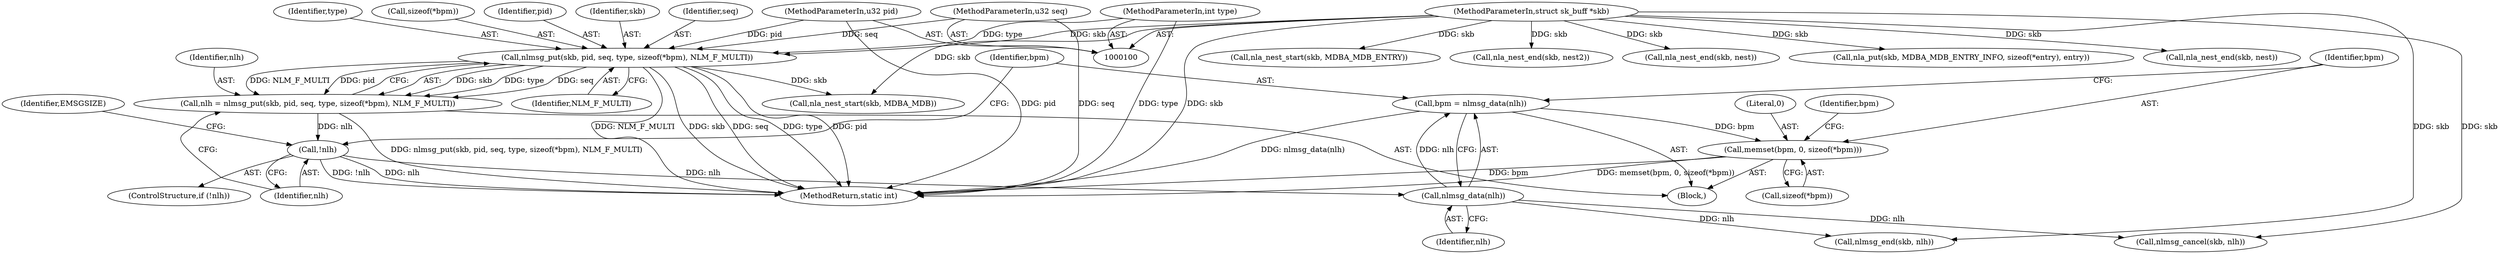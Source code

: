 digraph "0_linux_c085c49920b2f900ba716b4ca1c1a55ece9872cc_2@API" {
"1000134" [label="(Call,memset(bpm, 0, sizeof(*bpm)))"];
"1000130" [label="(Call,bpm = nlmsg_data(nlh))"];
"1000132" [label="(Call,nlmsg_data(nlh))"];
"1000125" [label="(Call,!nlh)"];
"1000113" [label="(Call,nlh = nlmsg_put(skb, pid, seq, type, sizeof(*bpm), NLM_F_MULTI))"];
"1000115" [label="(Call,nlmsg_put(skb, pid, seq, type, sizeof(*bpm), NLM_F_MULTI))"];
"1000101" [label="(MethodParameterIn,struct sk_buff *skb)"];
"1000104" [label="(MethodParameterIn,u32 pid)"];
"1000105" [label="(MethodParameterIn,u32 seq)"];
"1000106" [label="(MethodParameterIn,int type)"];
"1000104" [label="(MethodParameterIn,u32 pid)"];
"1000126" [label="(Identifier,nlh)"];
"1000124" [label="(ControlStructure,if (!nlh))"];
"1000114" [label="(Identifier,nlh)"];
"1000113" [label="(Call,nlh = nlmsg_put(skb, pid, seq, type, sizeof(*bpm), NLM_F_MULTI))"];
"1000132" [label="(Call,nlmsg_data(nlh))"];
"1000106" [label="(MethodParameterIn,int type)"];
"1000130" [label="(Call,bpm = nlmsg_data(nlh))"];
"1000105" [label="(MethodParameterIn,u32 seq)"];
"1000115" [label="(Call,nlmsg_put(skb, pid, seq, type, sizeof(*bpm), NLM_F_MULTI))"];
"1000164" [label="(Call,nla_nest_start(skb, MDBA_MDB_ENTRY))"];
"1000196" [label="(Call,nlmsg_cancel(skb, nlh))"];
"1000202" [label="(MethodReturn,static int)"];
"1000116" [label="(Identifier,skb)"];
"1000129" [label="(Identifier,EMSGSIZE)"];
"1000131" [label="(Identifier,bpm)"];
"1000101" [label="(MethodParameterIn,struct sk_buff *skb)"];
"1000137" [label="(Call,sizeof(*bpm))"];
"1000135" [label="(Identifier,bpm)"];
"1000118" [label="(Identifier,seq)"];
"1000136" [label="(Literal,0)"];
"1000133" [label="(Identifier,nlh)"];
"1000188" [label="(Call,nlmsg_end(skb, nlh))"];
"1000181" [label="(Call,nla_nest_end(skb, nest2))"];
"1000119" [label="(Identifier,type)"];
"1000120" [label="(Call,sizeof(*bpm))"];
"1000142" [label="(Identifier,bpm)"];
"1000184" [label="(Call,nla_nest_end(skb, nest))"];
"1000117" [label="(Identifier,pid)"];
"1000154" [label="(Call,nla_nest_start(skb, MDBA_MDB))"];
"1000108" [label="(Block,)"];
"1000123" [label="(Identifier,NLM_F_MULTI)"];
"1000125" [label="(Call,!nlh)"];
"1000173" [label="(Call,nla_put(skb, MDBA_MDB_ENTRY_INFO, sizeof(*entry), entry))"];
"1000192" [label="(Call,nla_nest_end(skb, nest))"];
"1000134" [label="(Call,memset(bpm, 0, sizeof(*bpm)))"];
"1000134" -> "1000108"  [label="AST: "];
"1000134" -> "1000137"  [label="CFG: "];
"1000135" -> "1000134"  [label="AST: "];
"1000136" -> "1000134"  [label="AST: "];
"1000137" -> "1000134"  [label="AST: "];
"1000142" -> "1000134"  [label="CFG: "];
"1000134" -> "1000202"  [label="DDG: memset(bpm, 0, sizeof(*bpm))"];
"1000134" -> "1000202"  [label="DDG: bpm"];
"1000130" -> "1000134"  [label="DDG: bpm"];
"1000130" -> "1000108"  [label="AST: "];
"1000130" -> "1000132"  [label="CFG: "];
"1000131" -> "1000130"  [label="AST: "];
"1000132" -> "1000130"  [label="AST: "];
"1000135" -> "1000130"  [label="CFG: "];
"1000130" -> "1000202"  [label="DDG: nlmsg_data(nlh)"];
"1000132" -> "1000130"  [label="DDG: nlh"];
"1000132" -> "1000133"  [label="CFG: "];
"1000133" -> "1000132"  [label="AST: "];
"1000125" -> "1000132"  [label="DDG: nlh"];
"1000132" -> "1000188"  [label="DDG: nlh"];
"1000132" -> "1000196"  [label="DDG: nlh"];
"1000125" -> "1000124"  [label="AST: "];
"1000125" -> "1000126"  [label="CFG: "];
"1000126" -> "1000125"  [label="AST: "];
"1000129" -> "1000125"  [label="CFG: "];
"1000131" -> "1000125"  [label="CFG: "];
"1000125" -> "1000202"  [label="DDG: nlh"];
"1000125" -> "1000202"  [label="DDG: !nlh"];
"1000113" -> "1000125"  [label="DDG: nlh"];
"1000113" -> "1000108"  [label="AST: "];
"1000113" -> "1000115"  [label="CFG: "];
"1000114" -> "1000113"  [label="AST: "];
"1000115" -> "1000113"  [label="AST: "];
"1000126" -> "1000113"  [label="CFG: "];
"1000113" -> "1000202"  [label="DDG: nlmsg_put(skb, pid, seq, type, sizeof(*bpm), NLM_F_MULTI)"];
"1000115" -> "1000113"  [label="DDG: skb"];
"1000115" -> "1000113"  [label="DDG: type"];
"1000115" -> "1000113"  [label="DDG: seq"];
"1000115" -> "1000113"  [label="DDG: NLM_F_MULTI"];
"1000115" -> "1000113"  [label="DDG: pid"];
"1000115" -> "1000123"  [label="CFG: "];
"1000116" -> "1000115"  [label="AST: "];
"1000117" -> "1000115"  [label="AST: "];
"1000118" -> "1000115"  [label="AST: "];
"1000119" -> "1000115"  [label="AST: "];
"1000120" -> "1000115"  [label="AST: "];
"1000123" -> "1000115"  [label="AST: "];
"1000115" -> "1000202"  [label="DDG: seq"];
"1000115" -> "1000202"  [label="DDG: type"];
"1000115" -> "1000202"  [label="DDG: pid"];
"1000115" -> "1000202"  [label="DDG: NLM_F_MULTI"];
"1000115" -> "1000202"  [label="DDG: skb"];
"1000101" -> "1000115"  [label="DDG: skb"];
"1000104" -> "1000115"  [label="DDG: pid"];
"1000105" -> "1000115"  [label="DDG: seq"];
"1000106" -> "1000115"  [label="DDG: type"];
"1000115" -> "1000154"  [label="DDG: skb"];
"1000101" -> "1000100"  [label="AST: "];
"1000101" -> "1000202"  [label="DDG: skb"];
"1000101" -> "1000154"  [label="DDG: skb"];
"1000101" -> "1000164"  [label="DDG: skb"];
"1000101" -> "1000173"  [label="DDG: skb"];
"1000101" -> "1000181"  [label="DDG: skb"];
"1000101" -> "1000184"  [label="DDG: skb"];
"1000101" -> "1000188"  [label="DDG: skb"];
"1000101" -> "1000192"  [label="DDG: skb"];
"1000101" -> "1000196"  [label="DDG: skb"];
"1000104" -> "1000100"  [label="AST: "];
"1000104" -> "1000202"  [label="DDG: pid"];
"1000105" -> "1000100"  [label="AST: "];
"1000105" -> "1000202"  [label="DDG: seq"];
"1000106" -> "1000100"  [label="AST: "];
"1000106" -> "1000202"  [label="DDG: type"];
}
